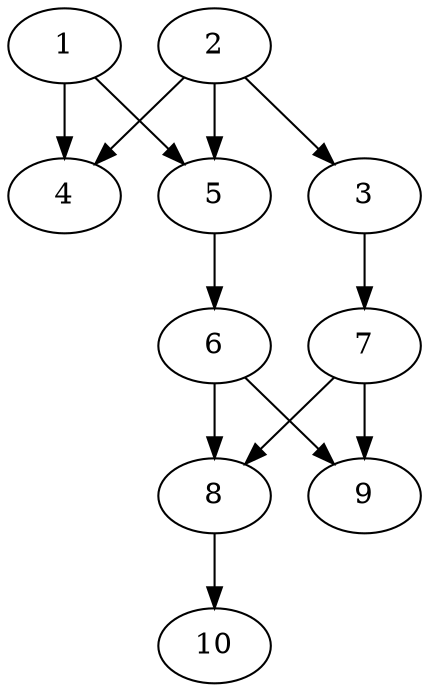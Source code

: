 // DAG automatically generated by daggen at Thu Oct  3 13:58:05 2019
// ./daggen --dot -n 10 --ccr 0.4 --fat 0.5 --regular 0.7 --density 0.9 --mindata 5242880 --maxdata 52428800 
digraph G {
  1 [size="24238080", alpha="0.17", expect_size="9695232"] 
  1 -> 4 [size ="9695232"]
  1 -> 5 [size ="9695232"]
  2 [size="106864640", alpha="0.14", expect_size="42745856"] 
  2 -> 3 [size ="42745856"]
  2 -> 4 [size ="42745856"]
  2 -> 5 [size ="42745856"]
  3 [size="112650240", alpha="0.03", expect_size="45060096"] 
  3 -> 7 [size ="45060096"]
  4 [size="26375680", alpha="0.19", expect_size="10550272"] 
  5 [size="81612800", alpha="0.08", expect_size="32645120"] 
  5 -> 6 [size ="32645120"]
  6 [size="122311680", alpha="0.04", expect_size="48924672"] 
  6 -> 8 [size ="48924672"]
  6 -> 9 [size ="48924672"]
  7 [size="89292800", alpha="0.19", expect_size="35717120"] 
  7 -> 8 [size ="35717120"]
  7 -> 9 [size ="35717120"]
  8 [size="122086400", alpha="0.04", expect_size="48834560"] 
  8 -> 10 [size ="48834560"]
  9 [size="75061760", alpha="0.10", expect_size="30024704"] 
  10 [size="61283840", alpha="0.15", expect_size="24513536"] 
}
